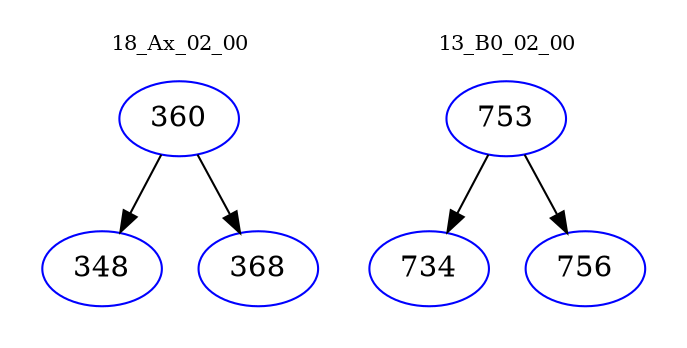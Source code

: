 digraph{
subgraph cluster_0 {
color = white
label = "18_Ax_02_00";
fontsize=10;
T0_360 [label="360", color="blue"]
T0_360 -> T0_348 [color="black"]
T0_348 [label="348", color="blue"]
T0_360 -> T0_368 [color="black"]
T0_368 [label="368", color="blue"]
}
subgraph cluster_1 {
color = white
label = "13_B0_02_00";
fontsize=10;
T1_753 [label="753", color="blue"]
T1_753 -> T1_734 [color="black"]
T1_734 [label="734", color="blue"]
T1_753 -> T1_756 [color="black"]
T1_756 [label="756", color="blue"]
}
}
